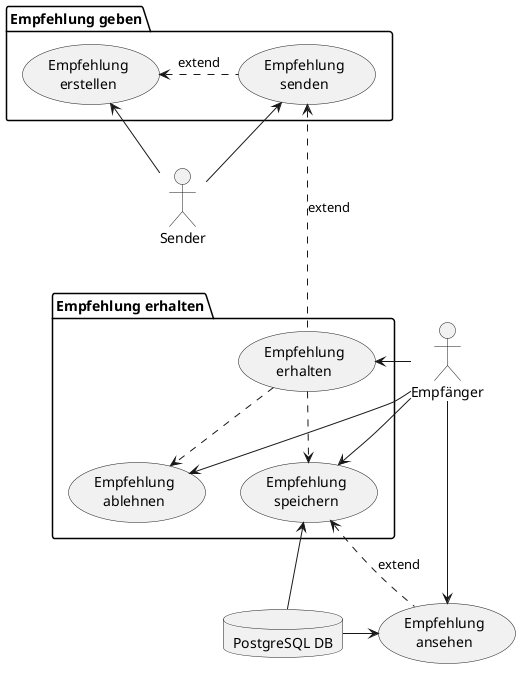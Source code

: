 @startuml
skinparam classAttributeIconSize 0
hide empty members

database "PostgreSQL DB" as DB
actor Sender as SE
actor Empfänger as EM

package "Empfehlung geben"{
"Empfehlung\nerstellen" as (create)
"Empfehlung\nsenden" as (send)
}
package "Empfehlung erhalten"{
(Empfehlung\nerhalten) as (receive)
(Empfehlung\nspeichern) as (safe)
(Empfehlung\nablehnen) as (decline)
}
(Empfehlung\nansehen) as (lookup)

SE -u-> (create)
(create) <. (send) :extend
SE -> (send)

EM -> (receive)
(send) <... (receive) :extend
EM -> (safe)
DB -u-> (safe)
(receive) ..> (safe)
EM --> (decline)
(receive) ..> (decline)

EM -> (lookup)
DB -> (lookup)
(safe) <.. (lookup) :extend

@enduml